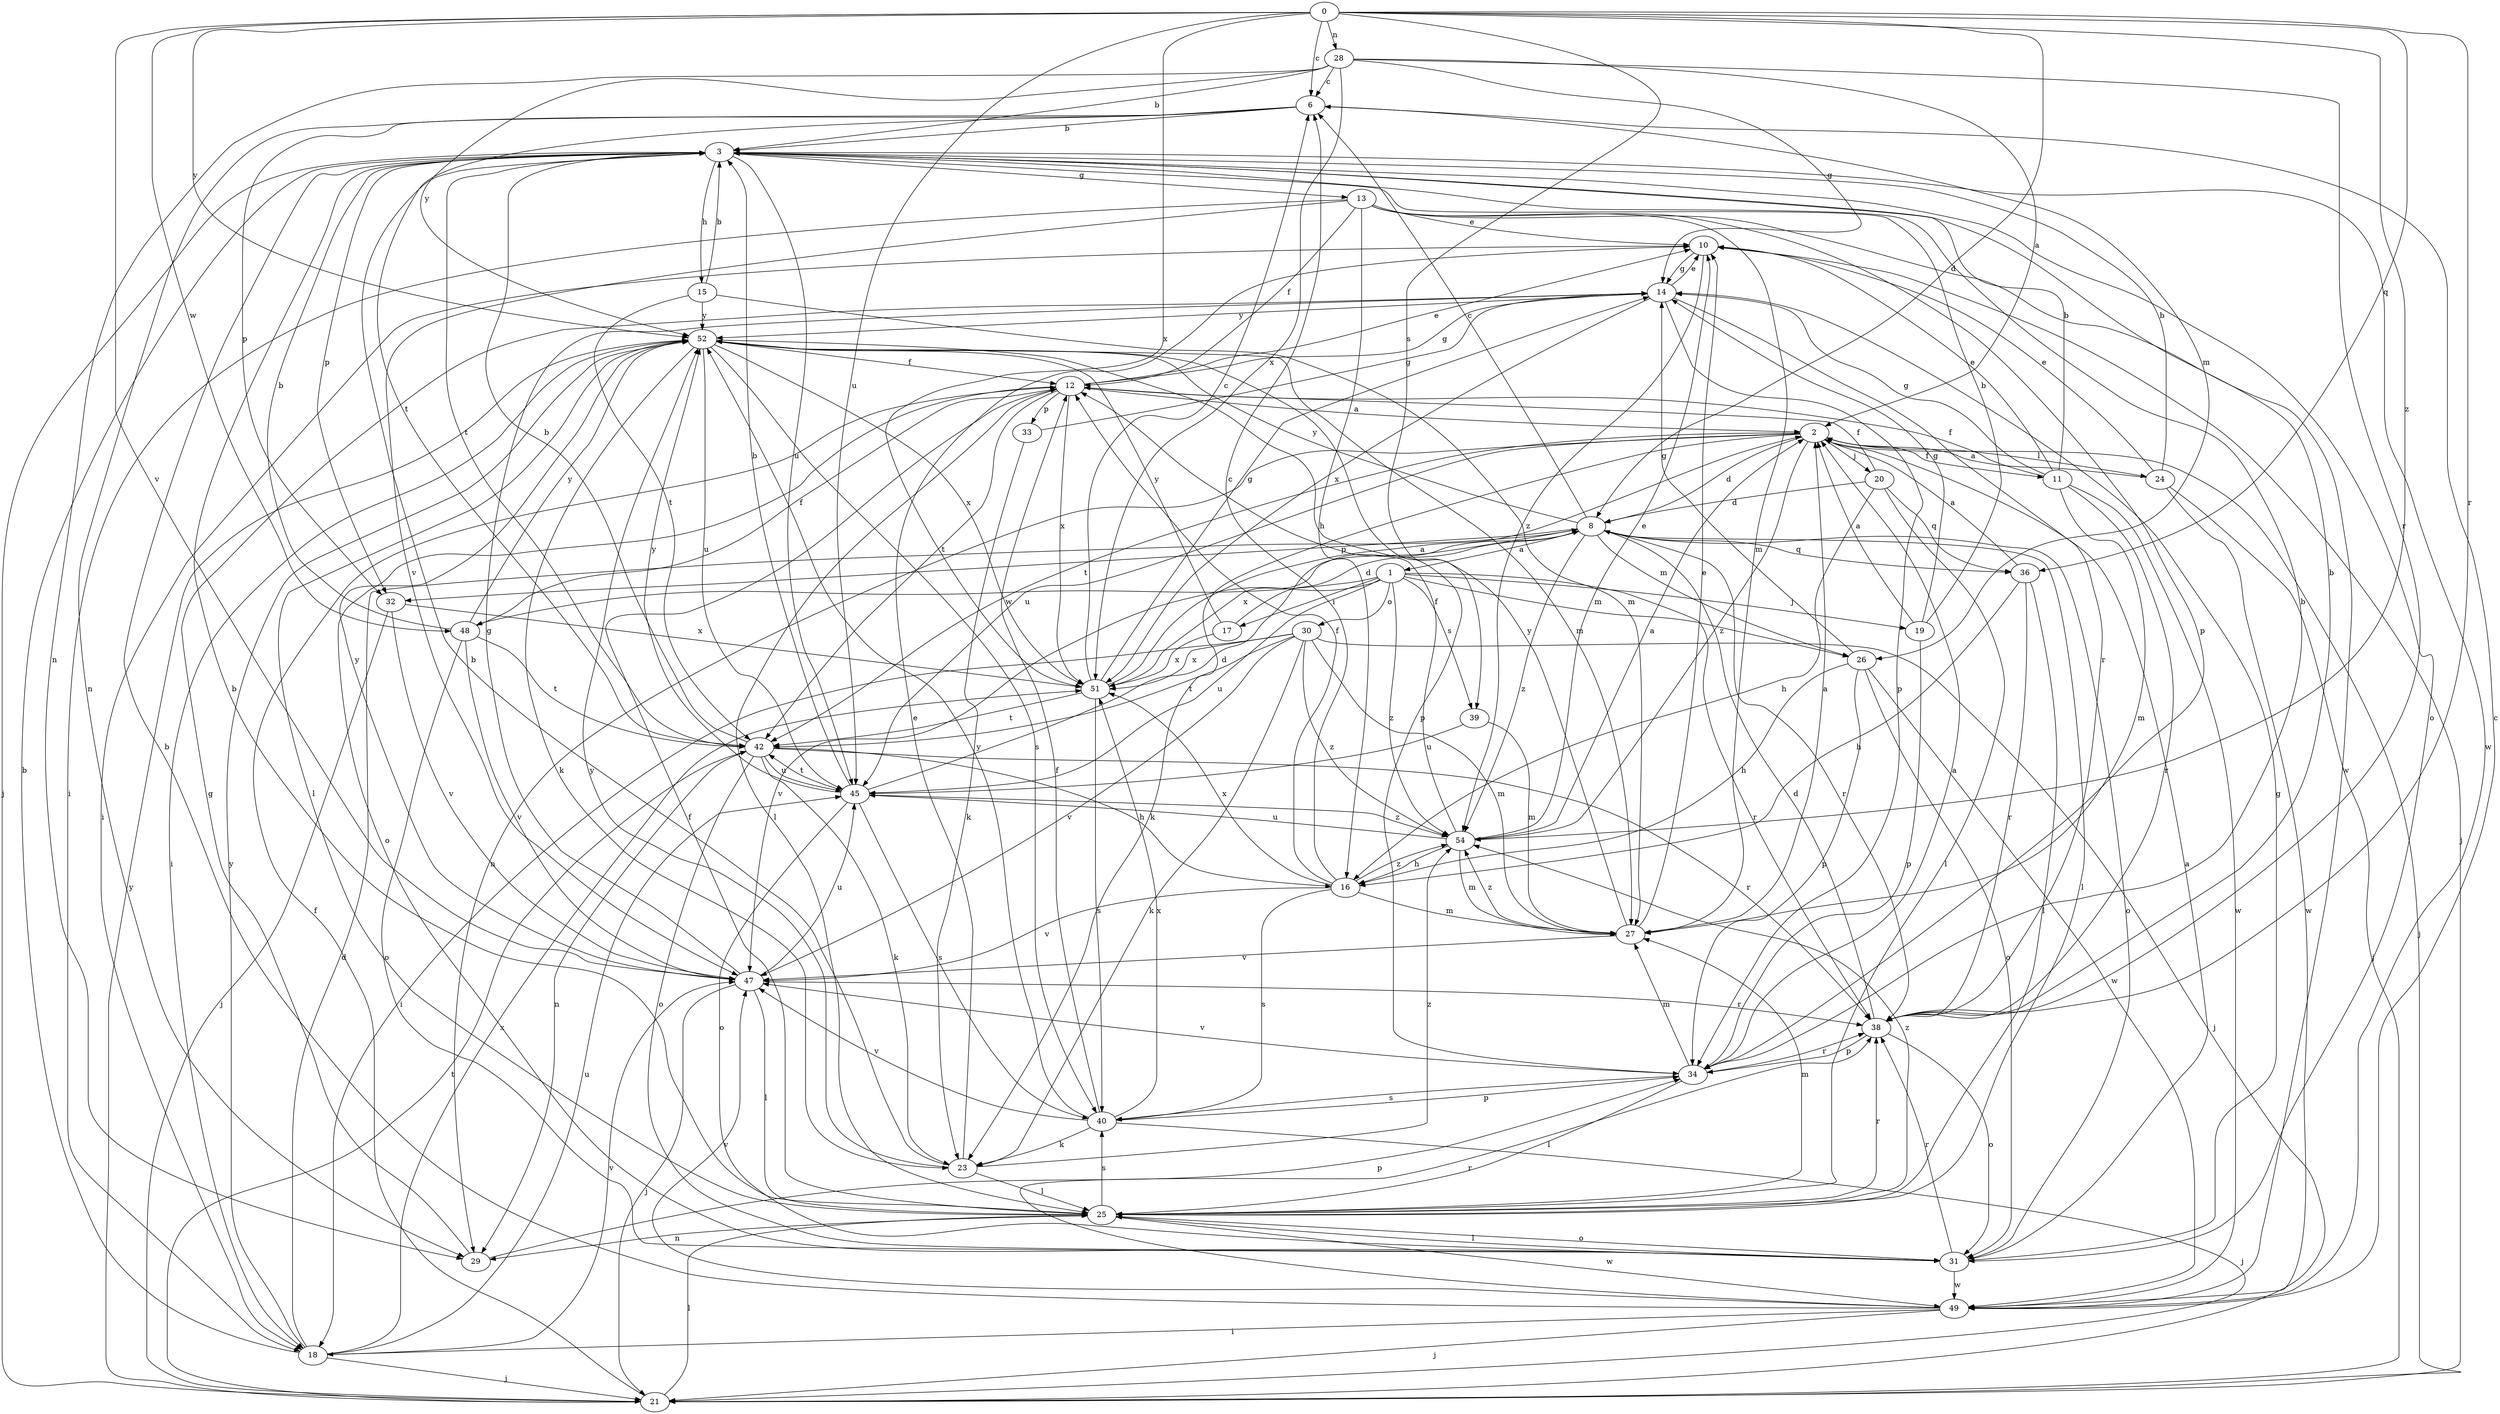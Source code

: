 strict digraph  {
0;
1;
2;
3;
6;
8;
10;
11;
12;
13;
14;
15;
16;
17;
18;
19;
20;
21;
23;
24;
25;
26;
27;
28;
29;
30;
31;
32;
33;
34;
36;
38;
39;
40;
42;
45;
47;
48;
49;
51;
52;
54;
0 -> 6  [label=c];
0 -> 8  [label=d];
0 -> 28  [label=n];
0 -> 36  [label=q];
0 -> 38  [label=r];
0 -> 39  [label=s];
0 -> 45  [label=u];
0 -> 47  [label=v];
0 -> 48  [label=w];
0 -> 51  [label=x];
0 -> 52  [label=y];
0 -> 54  [label=z];
1 -> 17  [label=i];
1 -> 19  [label=j];
1 -> 26  [label=m];
1 -> 30  [label=o];
1 -> 38  [label=r];
1 -> 39  [label=s];
1 -> 45  [label=u];
1 -> 47  [label=v];
1 -> 48  [label=w];
1 -> 54  [label=z];
2 -> 8  [label=d];
2 -> 11  [label=f];
2 -> 20  [label=j];
2 -> 21  [label=j];
2 -> 23  [label=k];
2 -> 24  [label=l];
2 -> 29  [label=n];
2 -> 42  [label=t];
2 -> 45  [label=u];
2 -> 54  [label=z];
3 -> 13  [label=g];
3 -> 15  [label=h];
3 -> 21  [label=j];
3 -> 31  [label=o];
3 -> 32  [label=p];
3 -> 42  [label=t];
3 -> 45  [label=u];
3 -> 49  [label=w];
6 -> 3  [label=b];
6 -> 26  [label=m];
6 -> 29  [label=n];
6 -> 32  [label=p];
6 -> 42  [label=t];
8 -> 1  [label=a];
8 -> 6  [label=c];
8 -> 25  [label=l];
8 -> 26  [label=m];
8 -> 31  [label=o];
8 -> 32  [label=p];
8 -> 36  [label=q];
8 -> 38  [label=r];
8 -> 51  [label=x];
8 -> 52  [label=y];
8 -> 54  [label=z];
10 -> 14  [label=g];
10 -> 18  [label=i];
10 -> 21  [label=j];
10 -> 54  [label=z];
11 -> 3  [label=b];
11 -> 10  [label=e];
11 -> 12  [label=f];
11 -> 14  [label=g];
11 -> 27  [label=m];
11 -> 38  [label=r];
11 -> 49  [label=w];
12 -> 2  [label=a];
12 -> 10  [label=e];
12 -> 14  [label=g];
12 -> 25  [label=l];
12 -> 31  [label=o];
12 -> 33  [label=p];
12 -> 42  [label=t];
12 -> 51  [label=x];
13 -> 10  [label=e];
13 -> 12  [label=f];
13 -> 16  [label=h];
13 -> 18  [label=i];
13 -> 27  [label=m];
13 -> 34  [label=p];
13 -> 47  [label=v];
13 -> 49  [label=w];
14 -> 10  [label=e];
14 -> 34  [label=p];
14 -> 38  [label=r];
14 -> 51  [label=x];
14 -> 52  [label=y];
15 -> 3  [label=b];
15 -> 27  [label=m];
15 -> 42  [label=t];
15 -> 52  [label=y];
16 -> 6  [label=c];
16 -> 12  [label=f];
16 -> 27  [label=m];
16 -> 40  [label=s];
16 -> 47  [label=v];
16 -> 51  [label=x];
16 -> 54  [label=z];
17 -> 8  [label=d];
17 -> 51  [label=x];
17 -> 52  [label=y];
18 -> 3  [label=b];
18 -> 8  [label=d];
18 -> 21  [label=j];
18 -> 45  [label=u];
18 -> 47  [label=v];
18 -> 51  [label=x];
18 -> 52  [label=y];
19 -> 2  [label=a];
19 -> 3  [label=b];
19 -> 14  [label=g];
19 -> 34  [label=p];
20 -> 8  [label=d];
20 -> 12  [label=f];
20 -> 16  [label=h];
20 -> 25  [label=l];
20 -> 36  [label=q];
21 -> 12  [label=f];
21 -> 25  [label=l];
21 -> 42  [label=t];
21 -> 52  [label=y];
23 -> 3  [label=b];
23 -> 10  [label=e];
23 -> 25  [label=l];
23 -> 52  [label=y];
23 -> 54  [label=z];
24 -> 2  [label=a];
24 -> 3  [label=b];
24 -> 10  [label=e];
24 -> 21  [label=j];
24 -> 49  [label=w];
25 -> 3  [label=b];
25 -> 12  [label=f];
25 -> 27  [label=m];
25 -> 29  [label=n];
25 -> 31  [label=o];
25 -> 38  [label=r];
25 -> 40  [label=s];
25 -> 49  [label=w];
25 -> 54  [label=z];
26 -> 14  [label=g];
26 -> 16  [label=h];
26 -> 31  [label=o];
26 -> 34  [label=p];
26 -> 49  [label=w];
27 -> 2  [label=a];
27 -> 10  [label=e];
27 -> 47  [label=v];
27 -> 52  [label=y];
27 -> 54  [label=z];
28 -> 2  [label=a];
28 -> 3  [label=b];
28 -> 6  [label=c];
28 -> 14  [label=g];
28 -> 29  [label=n];
28 -> 38  [label=r];
28 -> 51  [label=x];
28 -> 52  [label=y];
29 -> 14  [label=g];
29 -> 34  [label=p];
30 -> 18  [label=i];
30 -> 21  [label=j];
30 -> 23  [label=k];
30 -> 27  [label=m];
30 -> 42  [label=t];
30 -> 47  [label=v];
30 -> 51  [label=x];
30 -> 54  [label=z];
31 -> 2  [label=a];
31 -> 14  [label=g];
31 -> 25  [label=l];
31 -> 38  [label=r];
31 -> 49  [label=w];
32 -> 21  [label=j];
32 -> 47  [label=v];
32 -> 51  [label=x];
33 -> 14  [label=g];
33 -> 23  [label=k];
34 -> 2  [label=a];
34 -> 3  [label=b];
34 -> 25  [label=l];
34 -> 27  [label=m];
34 -> 38  [label=r];
34 -> 40  [label=s];
34 -> 47  [label=v];
36 -> 2  [label=a];
36 -> 16  [label=h];
36 -> 25  [label=l];
36 -> 38  [label=r];
38 -> 3  [label=b];
38 -> 8  [label=d];
38 -> 31  [label=o];
38 -> 34  [label=p];
39 -> 27  [label=m];
39 -> 45  [label=u];
40 -> 12  [label=f];
40 -> 21  [label=j];
40 -> 23  [label=k];
40 -> 34  [label=p];
40 -> 47  [label=v];
40 -> 51  [label=x];
40 -> 52  [label=y];
42 -> 3  [label=b];
42 -> 16  [label=h];
42 -> 23  [label=k];
42 -> 29  [label=n];
42 -> 31  [label=o];
42 -> 38  [label=r];
42 -> 45  [label=u];
45 -> 3  [label=b];
45 -> 8  [label=d];
45 -> 31  [label=o];
45 -> 40  [label=s];
45 -> 42  [label=t];
45 -> 52  [label=y];
45 -> 54  [label=z];
47 -> 14  [label=g];
47 -> 21  [label=j];
47 -> 25  [label=l];
47 -> 38  [label=r];
47 -> 45  [label=u];
47 -> 52  [label=y];
48 -> 3  [label=b];
48 -> 12  [label=f];
48 -> 31  [label=o];
48 -> 42  [label=t];
48 -> 47  [label=v];
48 -> 52  [label=y];
49 -> 3  [label=b];
49 -> 6  [label=c];
49 -> 18  [label=i];
49 -> 21  [label=j];
49 -> 38  [label=r];
49 -> 47  [label=v];
51 -> 2  [label=a];
51 -> 6  [label=c];
51 -> 14  [label=g];
51 -> 40  [label=s];
51 -> 42  [label=t];
52 -> 12  [label=f];
52 -> 18  [label=i];
52 -> 23  [label=k];
52 -> 25  [label=l];
52 -> 27  [label=m];
52 -> 34  [label=p];
52 -> 40  [label=s];
52 -> 45  [label=u];
52 -> 51  [label=x];
54 -> 2  [label=a];
54 -> 10  [label=e];
54 -> 12  [label=f];
54 -> 16  [label=h];
54 -> 27  [label=m];
54 -> 45  [label=u];
}
